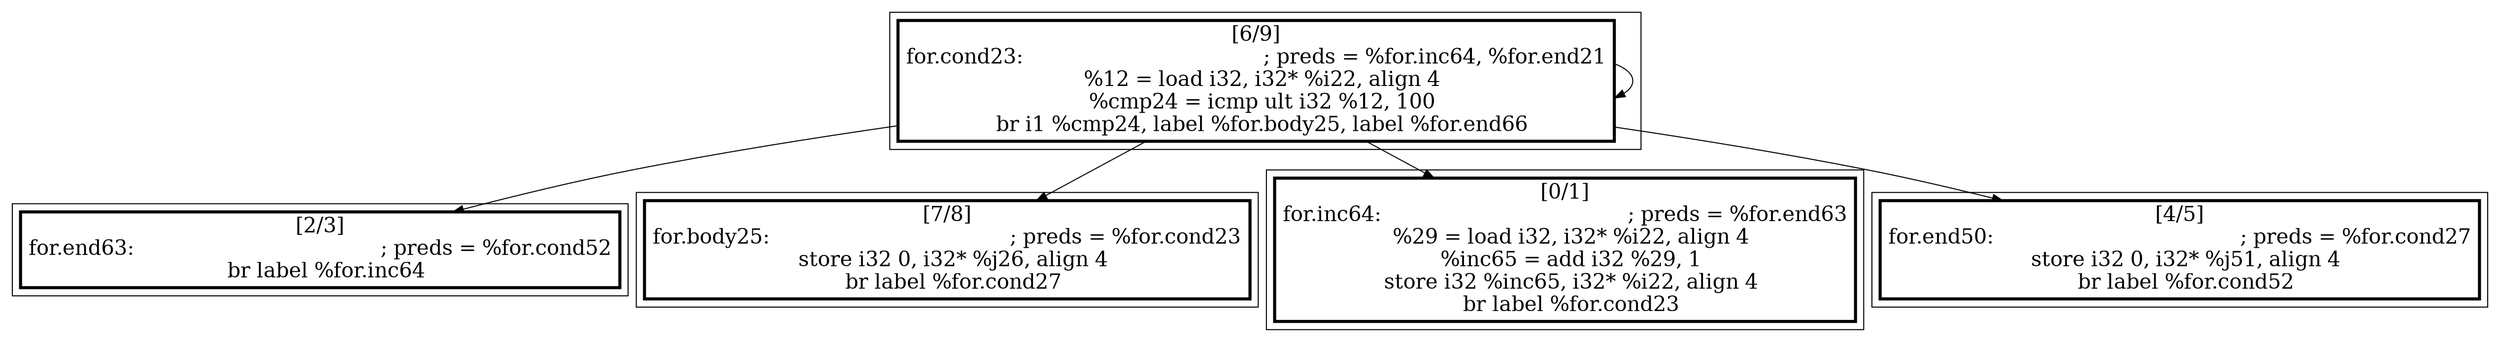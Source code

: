 
digraph G {



node203->node201 [ ]
node203->node203 [ ]
node203->node204 [ ]
node203->node200 [ ]
node203->node202 [ ]


subgraph cluster4 {


node204 [penwidth=3.0,fontsize=20,shape=rectangle,label="[7/8]
for.body25:                                       ; preds = %for.cond23
  store i32 0, i32* %j26, align 4
  br label %for.cond27
" ]



}

subgraph cluster3 {


node203 [penwidth=3.0,fontsize=20,shape=rectangle,label="[6/9]
for.cond23:                                       ; preds = %for.inc64, %for.end21
  %12 = load i32, i32* %i22, align 4
  %cmp24 = icmp ult i32 %12, 100
  br i1 %cmp24, label %for.body25, label %for.end66
" ]



}

subgraph cluster2 {


node202 [penwidth=3.0,fontsize=20,shape=rectangle,label="[4/5]
for.end50:                                        ; preds = %for.cond27
  store i32 0, i32* %j51, align 4
  br label %for.cond52
" ]



}

subgraph cluster0 {


node200 [penwidth=3.0,fontsize=20,shape=rectangle,label="[0/1]
for.inc64:                                        ; preds = %for.end63
  %29 = load i32, i32* %i22, align 4
  %inc65 = add i32 %29, 1
  store i32 %inc65, i32* %i22, align 4
  br label %for.cond23
" ]



}

subgraph cluster1 {


node201 [penwidth=3.0,fontsize=20,shape=rectangle,label="[2/3]
for.end63:                                        ; preds = %for.cond52
  br label %for.inc64
" ]



}

}
